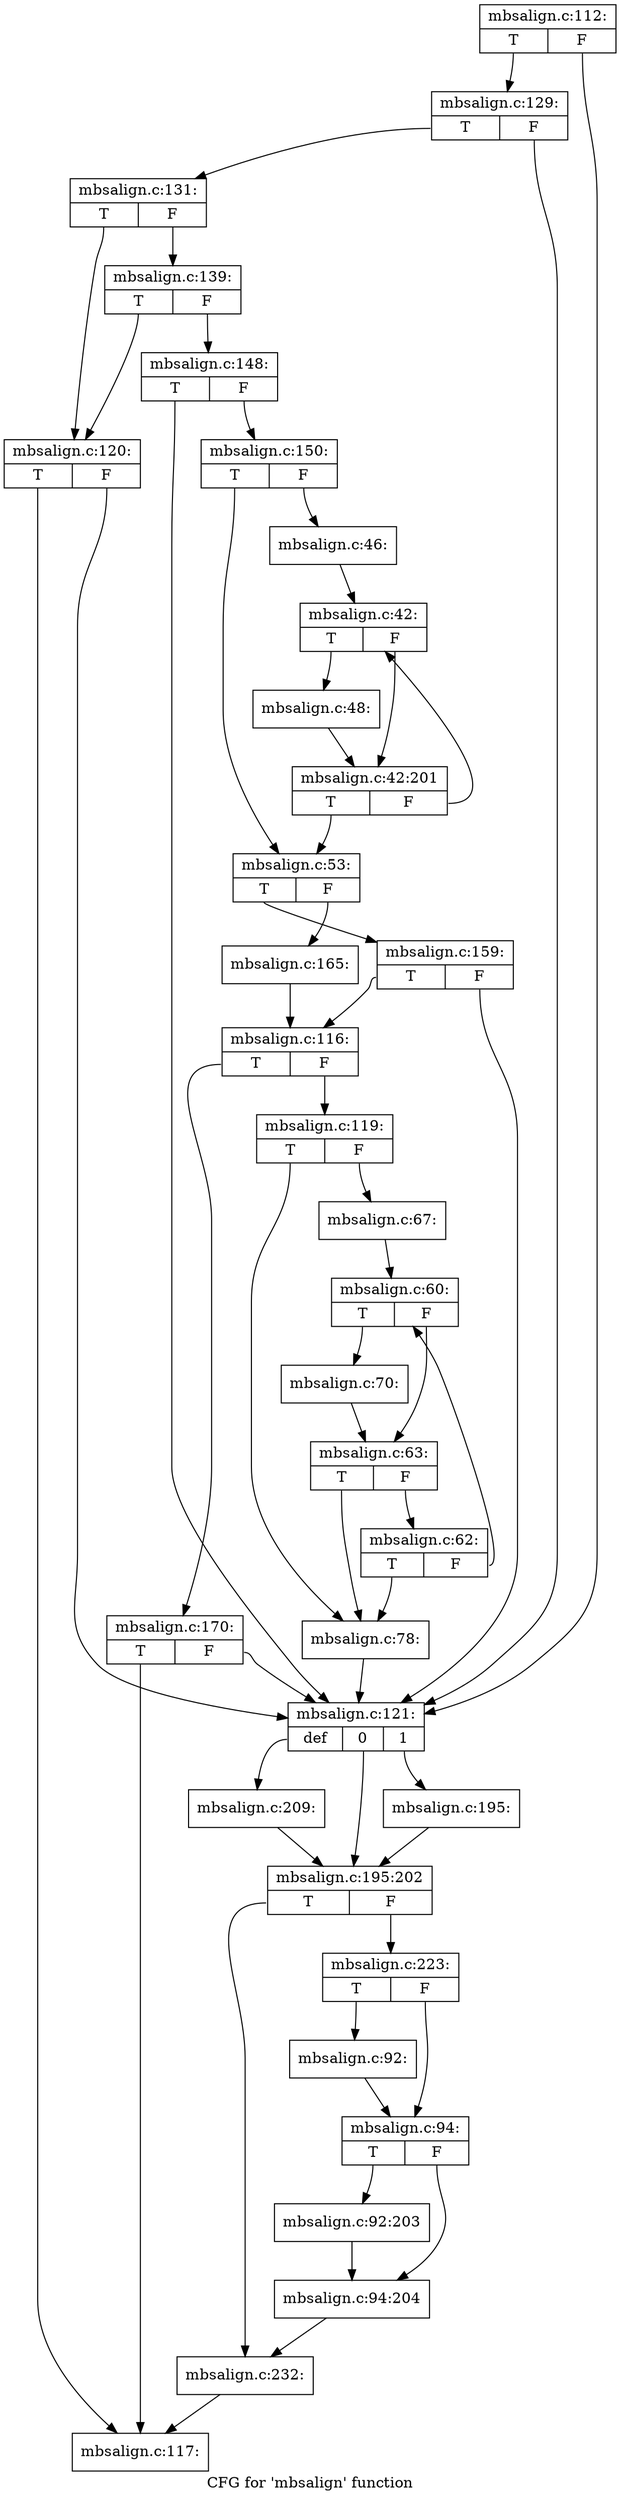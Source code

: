 digraph "CFG for 'mbsalign' function" {
	label="CFG for 'mbsalign' function";

	Node0xda0d8d0 [shape=record,label="{mbsalign.c:112:|{<s0>T|<s1>F}}"];
	Node0xda0d8d0:s0 -> Node0xda19740;
	Node0xda0d8d0:s1 -> Node0xd8cd910;
	Node0xda19740 [shape=record,label="{mbsalign.c:129:|{<s0>T|<s1>F}}"];
	Node0xda19740:s0 -> Node0xda196a0;
	Node0xda19740:s1 -> Node0xd8cd910;
	Node0xda196a0 [shape=record,label="{mbsalign.c:131:|{<s0>T|<s1>F}}"];
	Node0xda196a0:s0 -> Node0xda24050;
	Node0xda196a0:s1 -> Node0xda1f950;
	Node0xda1f950 [shape=record,label="{mbsalign.c:139:|{<s0>T|<s1>F}}"];
	Node0xda1f950:s0 -> Node0xda24050;
	Node0xda1f950:s1 -> Node0xda21820;
	Node0xda21820 [shape=record,label="{mbsalign.c:148:|{<s0>T|<s1>F}}"];
	Node0xda21820:s0 -> Node0xd8cd910;
	Node0xda21820:s1 -> Node0xda21c40;
	Node0xda21c40 [shape=record,label="{mbsalign.c:150:|{<s0>T|<s1>F}}"];
	Node0xda21c40:s0 -> Node0xda24c00;
	Node0xda21c40:s1 -> Node0xda22590;
	Node0xda22590 [shape=record,label="{mbsalign.c:46:}"];
	Node0xda22590 -> Node0xda1a270;
	Node0xda1a270 [shape=record,label="{mbsalign.c:42:|{<s0>T|<s1>F}}"];
	Node0xda1a270:s0 -> Node0xdada9d0;
	Node0xda1a270:s1 -> Node0xda20f80;
	Node0xdada9d0 [shape=record,label="{mbsalign.c:48:}"];
	Node0xdada9d0 -> Node0xda20f80;
	Node0xda20f80 [shape=record,label="{mbsalign.c:42:201|{<s0>T|<s1>F}}"];
	Node0xda20f80:s0 -> Node0xda24c00;
	Node0xda20f80:s1 -> Node0xda1a270;
	Node0xda24050 [shape=record,label="{mbsalign.c:120:|{<s0>T|<s1>F}}"];
	Node0xda24050:s0 -> Node0xd8cda20;
	Node0xda24050:s1 -> Node0xd8cd910;
	Node0xda24c00 [shape=record,label="{mbsalign.c:53:|{<s0>T|<s1>F}}"];
	Node0xda24c00:s0 -> Node0xda25060;
	Node0xda24c00:s1 -> Node0xda23540;
	Node0xda25060 [shape=record,label="{mbsalign.c:159:|{<s0>T|<s1>F}}"];
	Node0xda25060:s0 -> Node0xda23240;
	Node0xda25060:s1 -> Node0xd8cd910;
	Node0xda23540 [shape=record,label="{mbsalign.c:165:}"];
	Node0xda23540 -> Node0xda23240;
	Node0xda23240 [shape=record,label="{mbsalign.c:116:|{<s0>T|<s1>F}}"];
	Node0xda23240:s0 -> Node0xda15110;
	Node0xda23240:s1 -> Node0xda21b10;
	Node0xda15110 [shape=record,label="{mbsalign.c:170:|{<s0>T|<s1>F}}"];
	Node0xda15110:s0 -> Node0xd8cda20;
	Node0xda15110:s1 -> Node0xd8cd910;
	Node0xda21b10 [shape=record,label="{mbsalign.c:119:|{<s0>T|<s1>F}}"];
	Node0xda21b10:s0 -> Node0xda3d1d0;
	Node0xda21b10:s1 -> Node0xda368e0;
	Node0xda368e0 [shape=record,label="{mbsalign.c:67:}"];
	Node0xda368e0 -> Node0xda2f530;
	Node0xda2f530 [shape=record,label="{mbsalign.c:60:|{<s0>T|<s1>F}}"];
	Node0xda2f530:s0 -> Node0xda3c520;
	Node0xda2f530:s1 -> Node0xda3c210;
	Node0xda3c520 [shape=record,label="{mbsalign.c:70:}"];
	Node0xda3c520 -> Node0xda3c210;
	Node0xda3c210 [shape=record,label="{mbsalign.c:63:|{<s0>T|<s1>F}}"];
	Node0xda3c210:s0 -> Node0xda3d1d0;
	Node0xda3c210:s1 -> Node0xda20bd0;
	Node0xda20bd0 [shape=record,label="{mbsalign.c:62:|{<s0>T|<s1>F}}"];
	Node0xda20bd0:s0 -> Node0xda3d1d0;
	Node0xda20bd0:s1 -> Node0xda2f530;
	Node0xda3d1d0 [shape=record,label="{mbsalign.c:78:}"];
	Node0xda3d1d0 -> Node0xd8cd910;
	Node0xd8cd910 [shape=record,label="{mbsalign.c:121:|{<s0>def|<s1>0|<s2>1}}"];
	Node0xd8cd910:s0 -> Node0xda2b650;
	Node0xd8cd910:s1 -> Node0xda2b540;
	Node0xd8cd910:s2 -> Node0xda2bd10;
	Node0xda2bd10 [shape=record,label="{mbsalign.c:195:}"];
	Node0xda2bd10 -> Node0xda2b540;
	Node0xda2b650 [shape=record,label="{mbsalign.c:209:}"];
	Node0xda2b650 -> Node0xda2b540;
	Node0xda2b540 [shape=record,label="{mbsalign.c:195:202|{<s0>T|<s1>F}}"];
	Node0xda2b540:s0 -> Node0xda25f70;
	Node0xda2b540:s1 -> Node0xda25f20;
	Node0xda25f20 [shape=record,label="{mbsalign.c:223:|{<s0>T|<s1>F}}"];
	Node0xda25f20:s0 -> Node0xda3e160;
	Node0xda25f20:s1 -> Node0xda3d970;
	Node0xda3e160 [shape=record,label="{mbsalign.c:92:}"];
	Node0xda3e160 -> Node0xda3d970;
	Node0xda3d970 [shape=record,label="{mbsalign.c:94:|{<s0>T|<s1>F}}"];
	Node0xda3d970:s0 -> Node0xda35120;
	Node0xda3d970:s1 -> Node0xda7c200;
	Node0xda35120 [shape=record,label="{mbsalign.c:92:203}"];
	Node0xda35120 -> Node0xda7c200;
	Node0xda7c200 [shape=record,label="{mbsalign.c:94:204}"];
	Node0xda7c200 -> Node0xda25f70;
	Node0xda25f70 [shape=record,label="{mbsalign.c:232:}"];
	Node0xda25f70 -> Node0xd8cda20;
	Node0xd8cda20 [shape=record,label="{mbsalign.c:117:}"];
}
